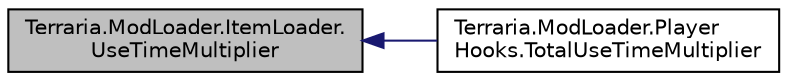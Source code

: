 digraph "Terraria.ModLoader.ItemLoader.UseTimeMultiplier"
{
  edge [fontname="Helvetica",fontsize="10",labelfontname="Helvetica",labelfontsize="10"];
  node [fontname="Helvetica",fontsize="10",shape=record];
  rankdir="LR";
  Node329 [label="Terraria.ModLoader.ItemLoader.\lUseTimeMultiplier",height=0.2,width=0.4,color="black", fillcolor="grey75", style="filled", fontcolor="black"];
  Node329 -> Node330 [dir="back",color="midnightblue",fontsize="10",style="solid",fontname="Helvetica"];
  Node330 [label="Terraria.ModLoader.Player\lHooks.TotalUseTimeMultiplier",height=0.2,width=0.4,color="black", fillcolor="white", style="filled",URL="$class_terraria_1_1_mod_loader_1_1_player_hooks.html#a9bd01c29baa931eed9e6a336843eea3b"];
}
